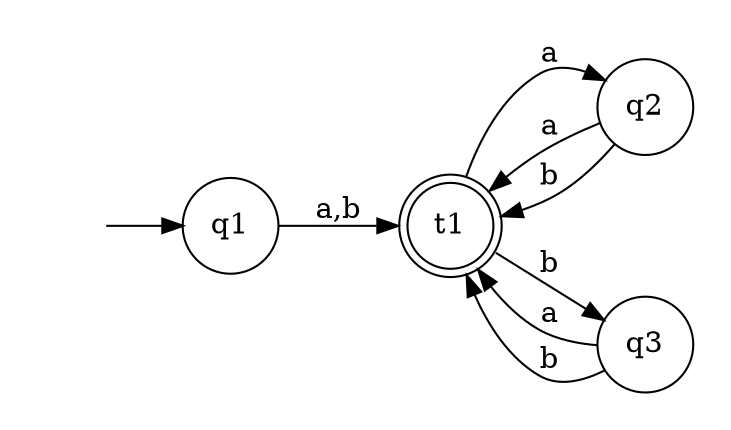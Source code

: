 digraph {
	rankdir=LR;
	margin = 0.2;
	node[shape=circle];
	t1[shape=doublecircle];
	" "[color=white width=0];

	" " -> q1;
	q1 -> t1[label="a,b"];
	t1 -> q2[label=a];
	t1 -> q3[label=b];
	q2 -> t1[label=a];
	q2 -> t1[label=b];
	q3 -> t1[label=a];
	q3 -> t1[label=b];
	
}